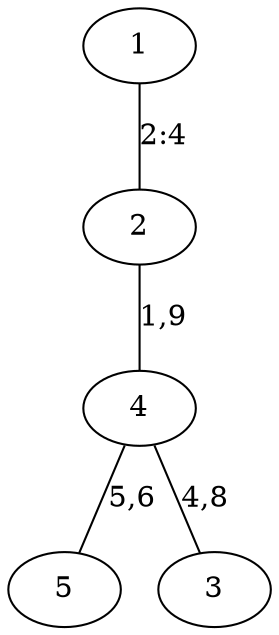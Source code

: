 graph {
	graph [bb="0,0,126,297"];
	node [label="\N"];
	1	 [height=0.5,
		pos="63,279",
		width=0.75];
	2	 [height=0.5,
		pos="63,192",
		width=0.75];
	1 -- 2	 [label="2:4",
		lp="72,235.5",
		pos="63,260.8 63,246.05 63,224.92 63,210.18"];
	4	 [height=0.5,
		pos="63,105",
		width=0.75];
	2 -- 4	 [label="1,9",
		lp="72,148.5",
		pos="63,173.8 63,159.05 63,137.92 63,123.18"];
	5	 [height=0.5,
		pos="27,18",
		width=0.75];
	4 -- 5	 [label="5,6",
		lp="57,61.5",
		pos="55.888,87.207 49.535,72.208 40.285,50.368 33.975,35.469"];
	3	 [height=0.5,
		pos="99,18",
		width=0.75];
	4 -- 3	 [label="4,8",
		lp="92,61.5",
		pos="70.112,87.207 76.465,72.208 85.715,50.368 92.025,35.469"];
}
